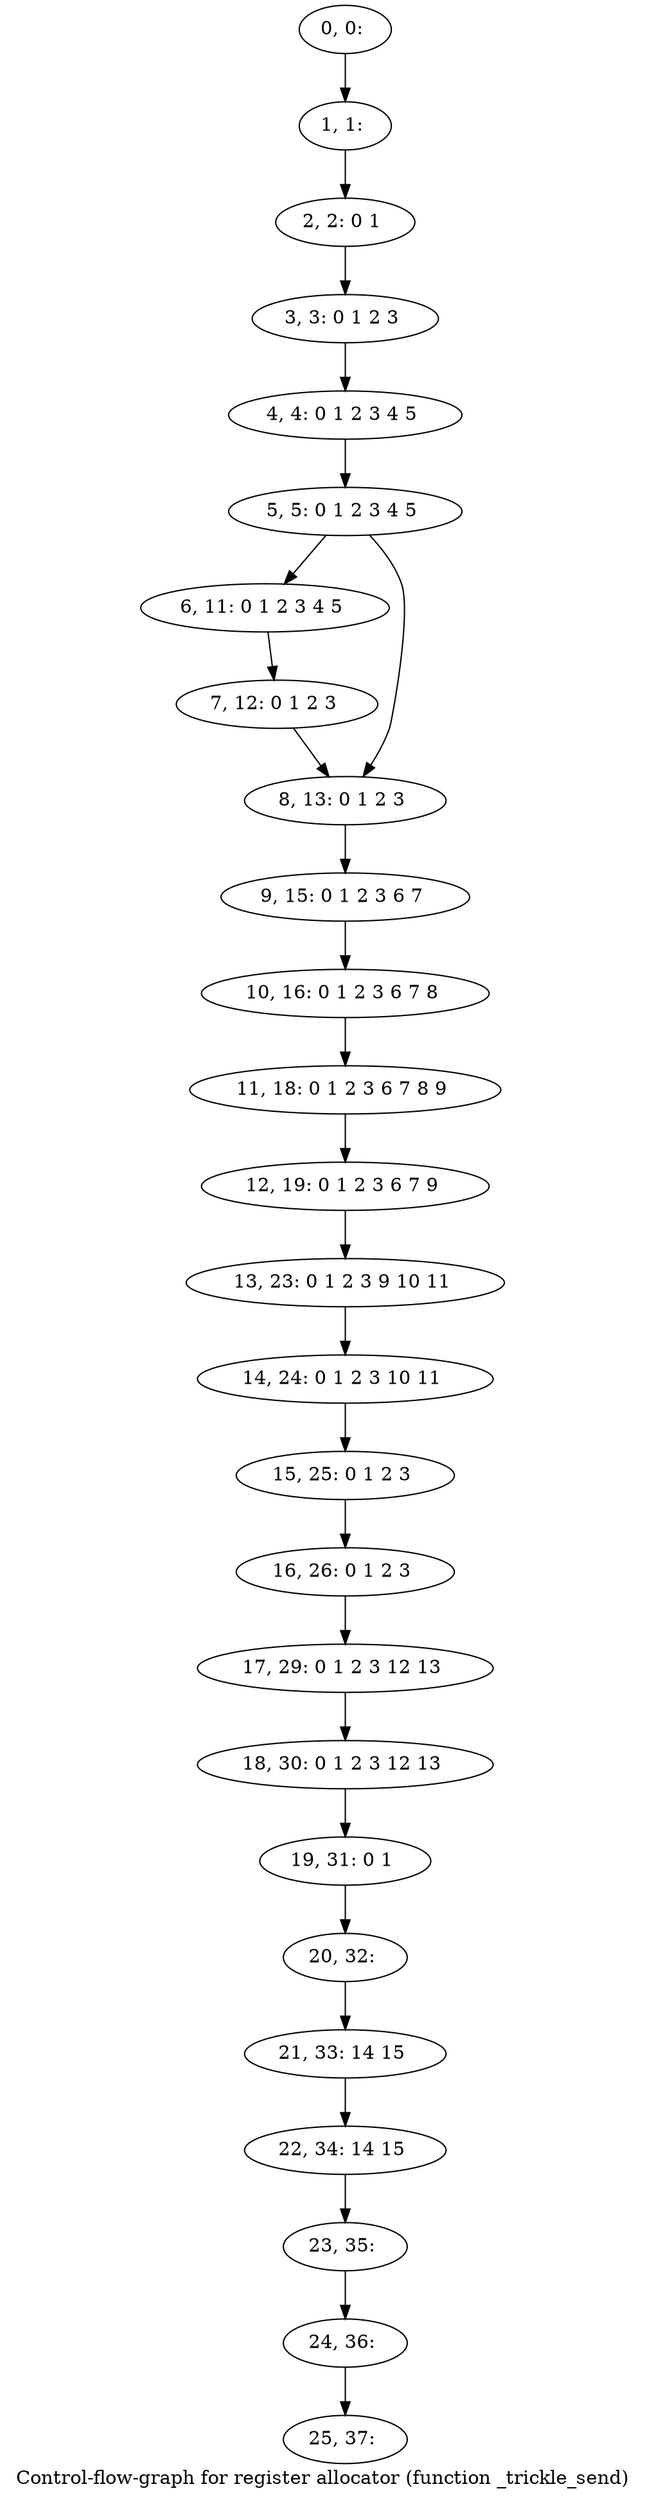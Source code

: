 digraph G {
graph [label="Control-flow-graph for register allocator (function _trickle_send)"]
0[label="0, 0: "];
1[label="1, 1: "];
2[label="2, 2: 0 1 "];
3[label="3, 3: 0 1 2 3 "];
4[label="4, 4: 0 1 2 3 4 5 "];
5[label="5, 5: 0 1 2 3 4 5 "];
6[label="6, 11: 0 1 2 3 4 5 "];
7[label="7, 12: 0 1 2 3 "];
8[label="8, 13: 0 1 2 3 "];
9[label="9, 15: 0 1 2 3 6 7 "];
10[label="10, 16: 0 1 2 3 6 7 8 "];
11[label="11, 18: 0 1 2 3 6 7 8 9 "];
12[label="12, 19: 0 1 2 3 6 7 9 "];
13[label="13, 23: 0 1 2 3 9 10 11 "];
14[label="14, 24: 0 1 2 3 10 11 "];
15[label="15, 25: 0 1 2 3 "];
16[label="16, 26: 0 1 2 3 "];
17[label="17, 29: 0 1 2 3 12 13 "];
18[label="18, 30: 0 1 2 3 12 13 "];
19[label="19, 31: 0 1 "];
20[label="20, 32: "];
21[label="21, 33: 14 15 "];
22[label="22, 34: 14 15 "];
23[label="23, 35: "];
24[label="24, 36: "];
25[label="25, 37: "];
0->1 ;
1->2 ;
2->3 ;
3->4 ;
4->5 ;
5->6 ;
5->8 ;
6->7 ;
7->8 ;
8->9 ;
9->10 ;
10->11 ;
11->12 ;
12->13 ;
13->14 ;
14->15 ;
15->16 ;
16->17 ;
17->18 ;
18->19 ;
19->20 ;
20->21 ;
21->22 ;
22->23 ;
23->24 ;
24->25 ;
}
